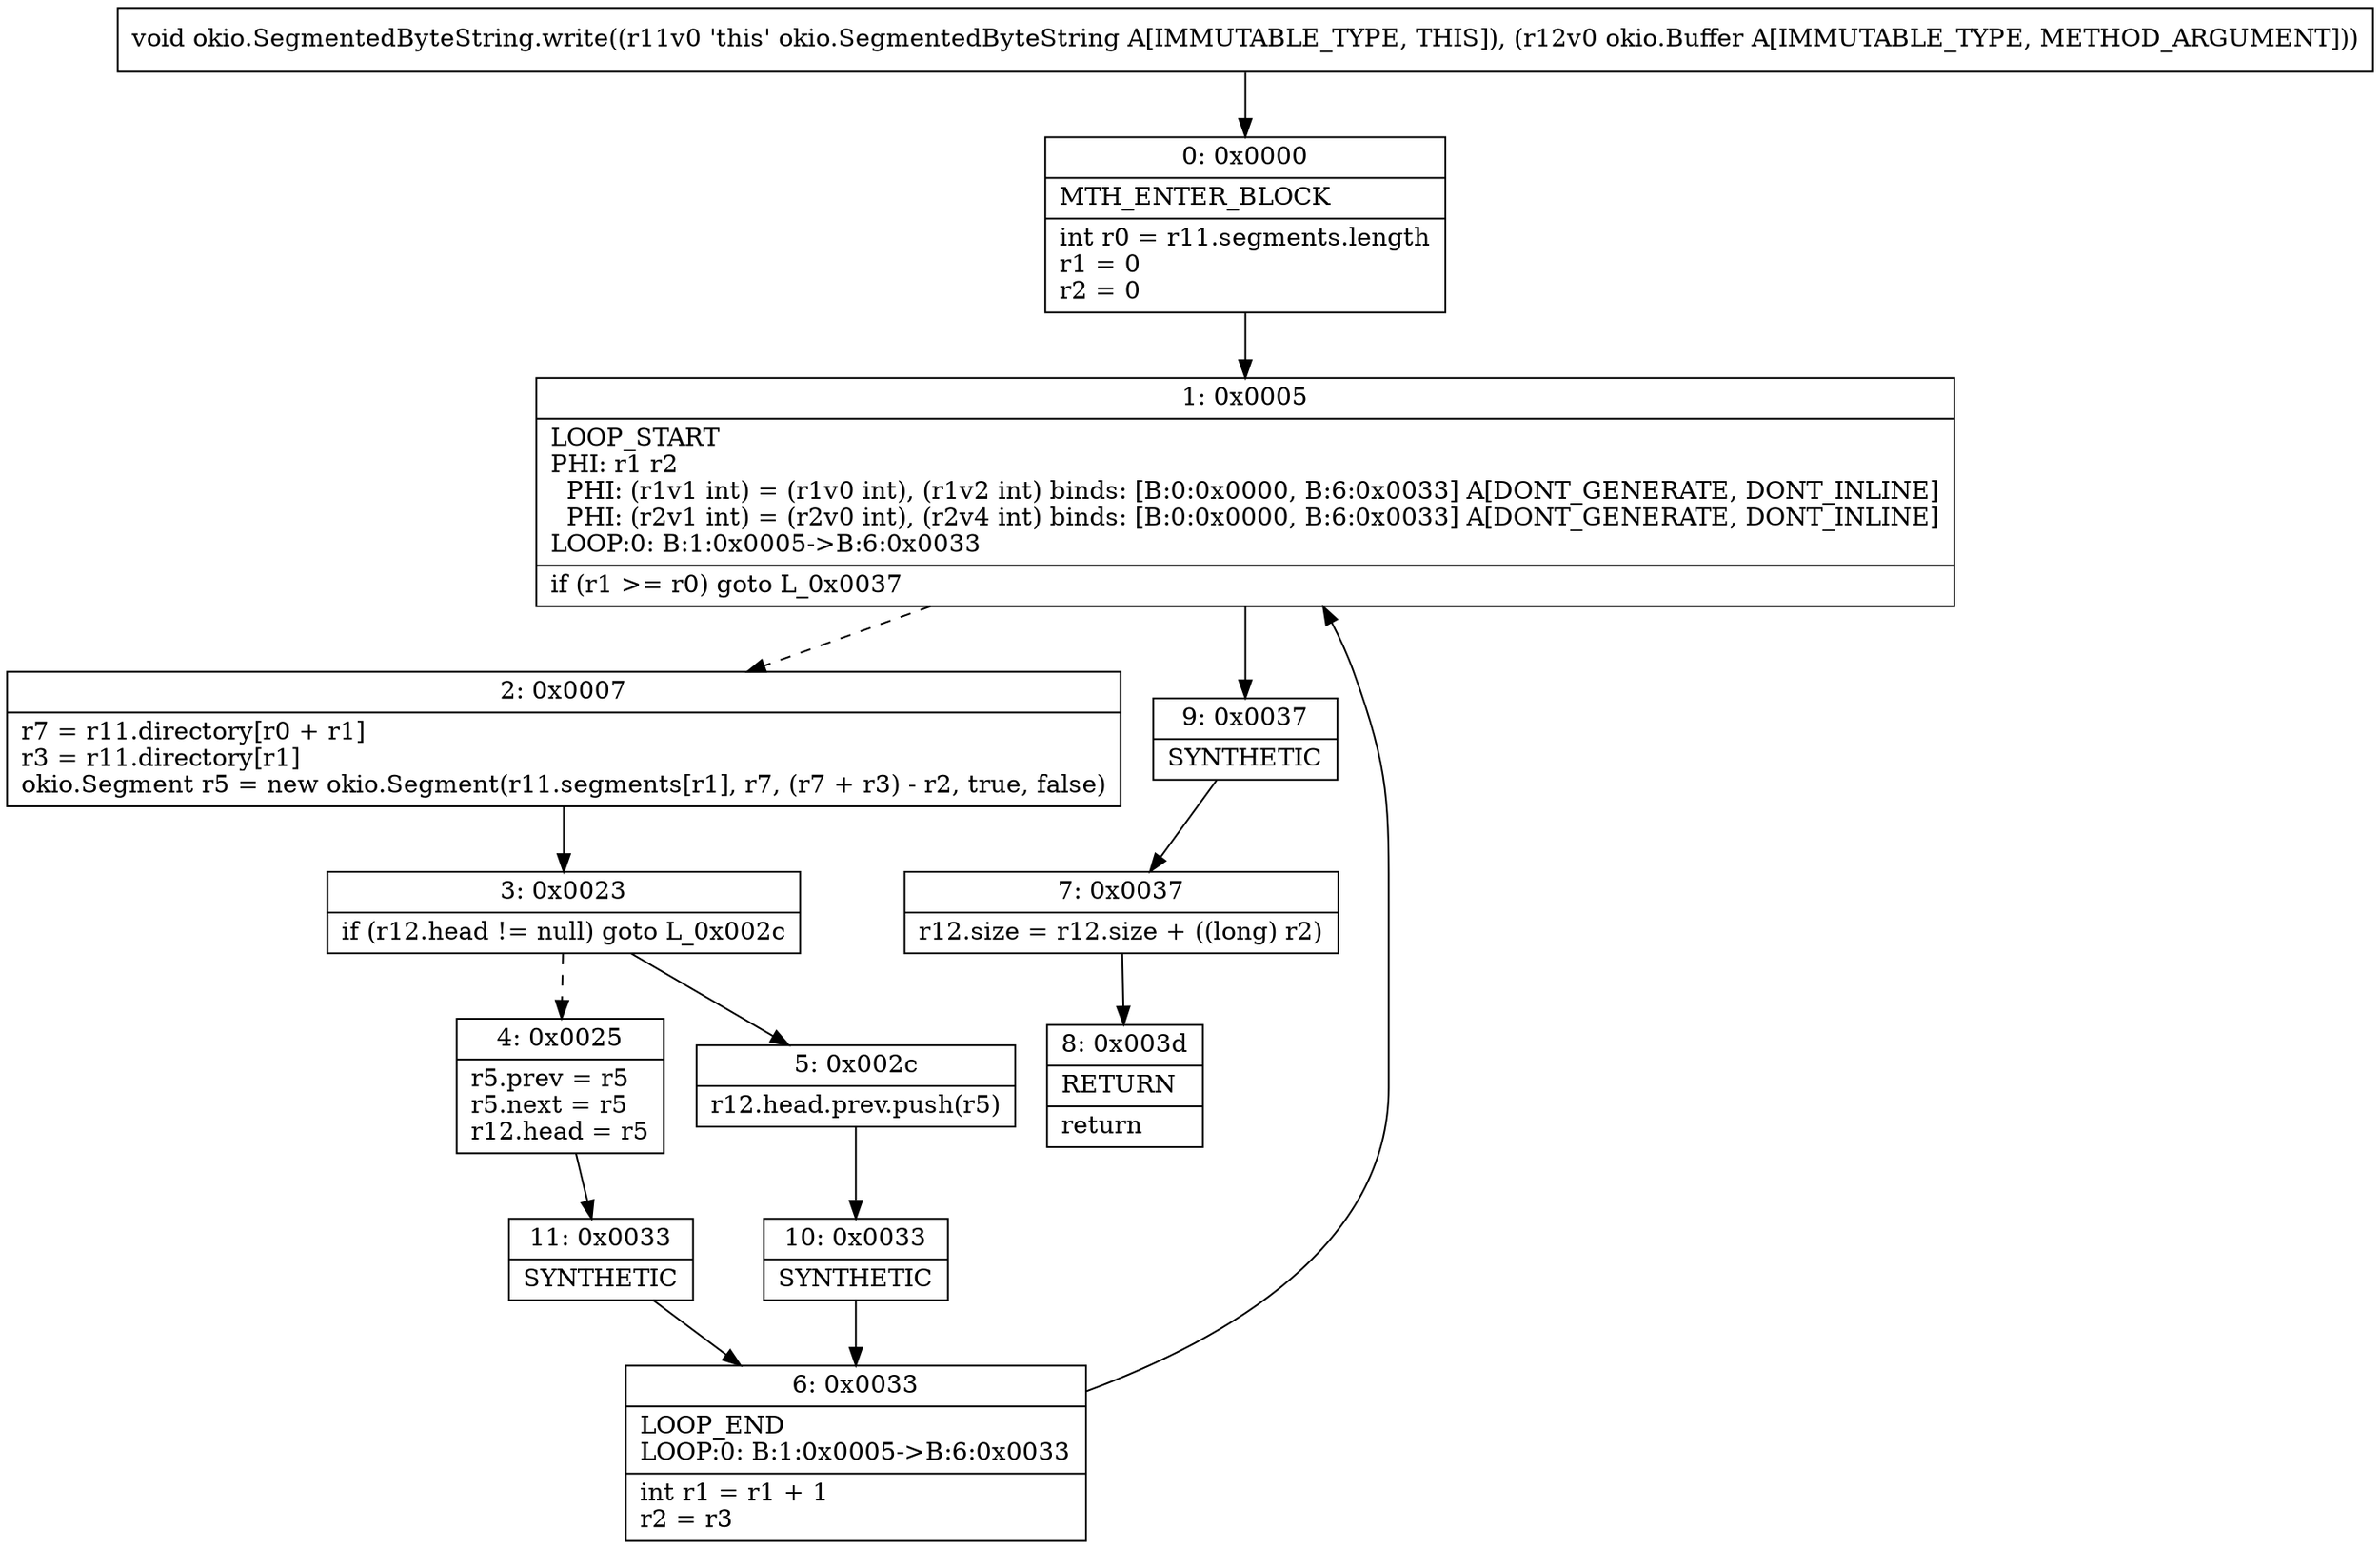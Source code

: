 digraph "CFG forokio.SegmentedByteString.write(Lokio\/Buffer;)V" {
Node_0 [shape=record,label="{0\:\ 0x0000|MTH_ENTER_BLOCK\l|int r0 = r11.segments.length\lr1 = 0\lr2 = 0\l}"];
Node_1 [shape=record,label="{1\:\ 0x0005|LOOP_START\lPHI: r1 r2 \l  PHI: (r1v1 int) = (r1v0 int), (r1v2 int) binds: [B:0:0x0000, B:6:0x0033] A[DONT_GENERATE, DONT_INLINE]\l  PHI: (r2v1 int) = (r2v0 int), (r2v4 int) binds: [B:0:0x0000, B:6:0x0033] A[DONT_GENERATE, DONT_INLINE]\lLOOP:0: B:1:0x0005\-\>B:6:0x0033\l|if (r1 \>= r0) goto L_0x0037\l}"];
Node_2 [shape=record,label="{2\:\ 0x0007|r7 = r11.directory[r0 + r1]\lr3 = r11.directory[r1]\lokio.Segment r5 = new okio.Segment(r11.segments[r1], r7, (r7 + r3) \- r2, true, false)\l}"];
Node_3 [shape=record,label="{3\:\ 0x0023|if (r12.head != null) goto L_0x002c\l}"];
Node_4 [shape=record,label="{4\:\ 0x0025|r5.prev = r5\lr5.next = r5\lr12.head = r5\l}"];
Node_5 [shape=record,label="{5\:\ 0x002c|r12.head.prev.push(r5)\l}"];
Node_6 [shape=record,label="{6\:\ 0x0033|LOOP_END\lLOOP:0: B:1:0x0005\-\>B:6:0x0033\l|int r1 = r1 + 1\lr2 = r3\l}"];
Node_7 [shape=record,label="{7\:\ 0x0037|r12.size = r12.size + ((long) r2)\l}"];
Node_8 [shape=record,label="{8\:\ 0x003d|RETURN\l|return\l}"];
Node_9 [shape=record,label="{9\:\ 0x0037|SYNTHETIC\l}"];
Node_10 [shape=record,label="{10\:\ 0x0033|SYNTHETIC\l}"];
Node_11 [shape=record,label="{11\:\ 0x0033|SYNTHETIC\l}"];
MethodNode[shape=record,label="{void okio.SegmentedByteString.write((r11v0 'this' okio.SegmentedByteString A[IMMUTABLE_TYPE, THIS]), (r12v0 okio.Buffer A[IMMUTABLE_TYPE, METHOD_ARGUMENT])) }"];
MethodNode -> Node_0;
Node_0 -> Node_1;
Node_1 -> Node_2[style=dashed];
Node_1 -> Node_9;
Node_2 -> Node_3;
Node_3 -> Node_4[style=dashed];
Node_3 -> Node_5;
Node_4 -> Node_11;
Node_5 -> Node_10;
Node_6 -> Node_1;
Node_7 -> Node_8;
Node_9 -> Node_7;
Node_10 -> Node_6;
Node_11 -> Node_6;
}

